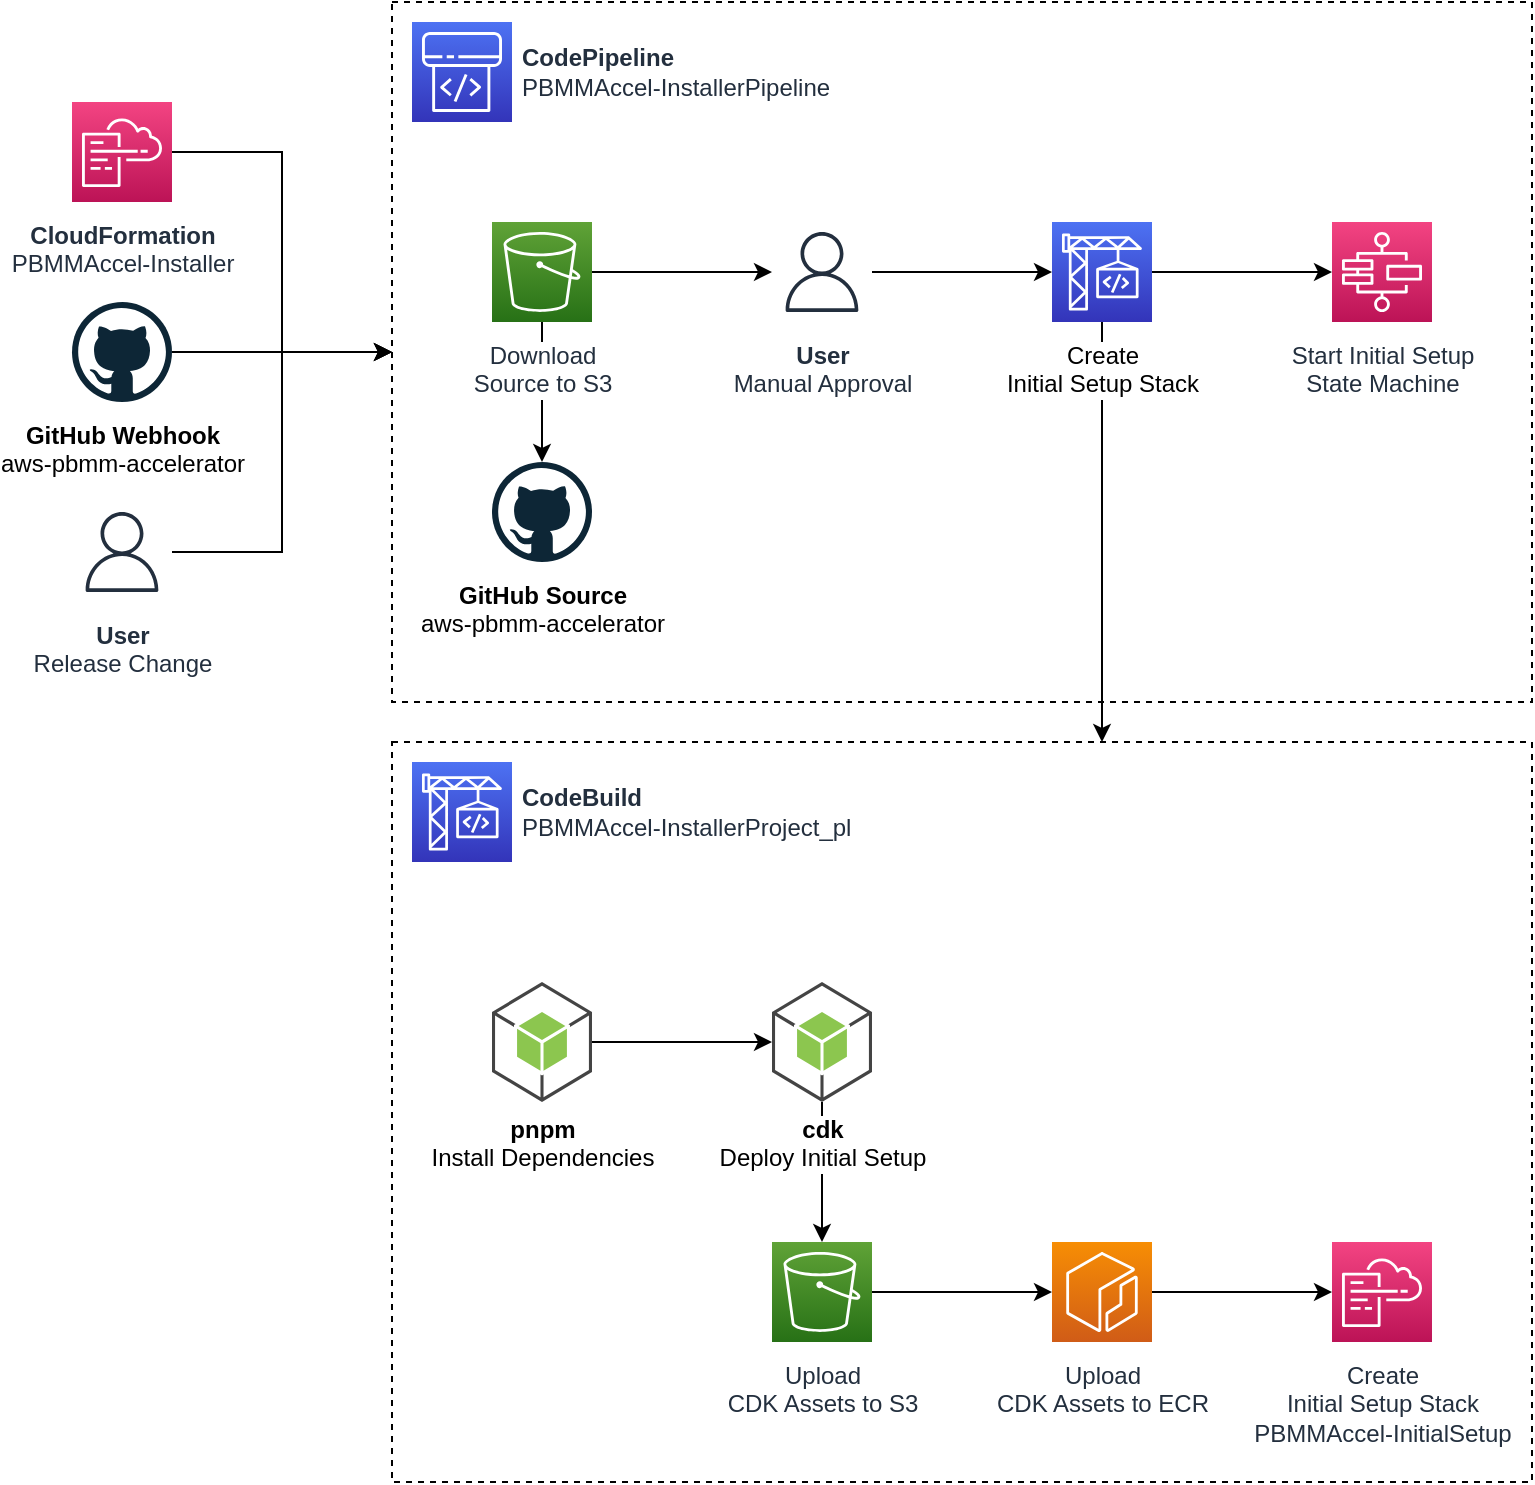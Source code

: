 <mxfile version="13.1.3">
    <diagram id="6hGFLwfOUW9BJ-s0fimq" name="Installer">
        <mxGraphModel dx="1675" dy="1137" grid="1" gridSize="10" guides="1" tooltips="1" connect="1" arrows="1" fold="1" page="0" pageScale="1" pageWidth="827" pageHeight="1169" background="none" math="0" shadow="0">
            <root>
                <mxCell id="0"/>
                <mxCell id="1" parent="0"/>
                <mxCell id="23" value="" style="rounded=0;whiteSpace=wrap;html=1;dashed=1;labelBackgroundColor=none;fillColor=none;spacing=5;" parent="1" vertex="1">
                    <mxGeometry x="200" y="50" width="570" height="350" as="geometry"/>
                </mxCell>
                <mxCell id="40" value="" style="rounded=0;whiteSpace=wrap;html=1;dashed=1;labelBackgroundColor=none;fillColor=none;spacing=5;" parent="1" vertex="1">
                    <mxGeometry x="200" y="420" width="570" height="370" as="geometry"/>
                </mxCell>
                <mxCell id="46" style="edgeStyle=elbowEdgeStyle;rounded=0;orthogonalLoop=1;jettySize=auto;html=1;fontColor=#000000;" parent="1" source="17" target="40" edge="1">
                    <mxGeometry relative="1" as="geometry">
                        <Array as="points">
                            <mxPoint x="555" y="380"/>
                        </Array>
                    </mxGeometry>
                </mxCell>
                <mxCell id="25" style="edgeStyle=orthogonalEdgeStyle;rounded=0;orthogonalLoop=1;jettySize=auto;html=1;entryX=0;entryY=0.5;entryDx=0;entryDy=0;" parent="1" source="6" target="23" edge="1">
                    <mxGeometry relative="1" as="geometry"/>
                </mxCell>
                <mxCell id="6" value="&lt;b&gt;GitHub Webhook&lt;/b&gt;&lt;br&gt;aws-pbmm-accelerator" style="dashed=0;outlineConnect=0;html=1;align=center;labelPosition=center;verticalLabelPosition=bottom;verticalAlign=top;shape=mxgraph.weblogos.github;spacing=5;" parent="1" vertex="1">
                    <mxGeometry x="40" y="200" width="50" height="50" as="geometry"/>
                </mxCell>
                <mxCell id="26" style="edgeStyle=orthogonalEdgeStyle;rounded=0;orthogonalLoop=1;jettySize=auto;html=1;entryX=0;entryY=0.5;entryDx=0;entryDy=0;" parent="1" source="7" target="23" edge="1">
                    <mxGeometry relative="1" as="geometry"/>
                </mxCell>
                <mxCell id="7" value="User&lt;br&gt;&lt;span style=&quot;font-weight: normal&quot;&gt;Release Change&lt;/span&gt;" style="outlineConnect=0;fontColor=#232F3E;gradientColor=none;strokeColor=#232F3E;fillColor=#ffffff;dashed=0;verticalLabelPosition=bottom;verticalAlign=top;align=center;html=1;fontSize=12;fontStyle=1;aspect=fixed;shape=mxgraph.aws4.resourceIcon;resIcon=mxgraph.aws4.user;spacing=5;" parent="1" vertex="1">
                    <mxGeometry x="40" y="300" width="50" height="50" as="geometry"/>
                </mxCell>
                <mxCell id="24" style="edgeStyle=orthogonalEdgeStyle;rounded=0;orthogonalLoop=1;jettySize=auto;html=1;entryX=0;entryY=0.5;entryDx=0;entryDy=0;" parent="1" source="8" target="23" edge="1">
                    <mxGeometry relative="1" as="geometry"/>
                </mxCell>
                <mxCell id="8" value="&lt;b&gt;CloudFormation&lt;/b&gt;&lt;br&gt;PBMMAccel-Installer" style="outlineConnect=0;fontColor=#232F3E;gradientColor=#F34482;gradientDirection=north;fillColor=#BC1356;strokeColor=#ffffff;dashed=0;verticalLabelPosition=bottom;verticalAlign=top;align=center;html=1;fontSize=12;fontStyle=0;aspect=fixed;shape=mxgraph.aws4.resourceIcon;resIcon=mxgraph.aws4.cloudformation;spacing=5;" parent="1" vertex="1">
                    <mxGeometry x="40" y="100" width="50" height="50" as="geometry"/>
                </mxCell>
                <mxCell id="2" value="&lt;b&gt;CodePipeline&lt;/b&gt;&lt;br&gt;PBMMAccel-InstallerPipeline" style="outlineConnect=0;fontColor=#232F3E;gradientColor=#4D72F3;gradientDirection=north;fillColor=#3334B9;strokeColor=#ffffff;dashed=0;verticalLabelPosition=middle;verticalAlign=middle;align=left;html=1;fontSize=12;fontStyle=0;aspect=fixed;shape=mxgraph.aws4.resourceIcon;resIcon=mxgraph.aws4.codepipeline;labelPosition=right;spacing=5;" parent="1" vertex="1">
                    <mxGeometry x="210" y="60" width="50" height="50" as="geometry"/>
                </mxCell>
                <mxCell id="5" value="&lt;span&gt;Start Initial Setup&lt;br&gt;State Machine&lt;br&gt;&lt;/span&gt;" style="outlineConnect=0;fontColor=#232F3E;gradientColor=#F34482;gradientDirection=north;fillColor=#BC1356;strokeColor=#ffffff;dashed=0;verticalLabelPosition=bottom;verticalAlign=top;align=center;html=1;fontSize=12;fontStyle=0;aspect=fixed;shape=mxgraph.aws4.resourceIcon;resIcon=mxgraph.aws4.step_functions;spacing=5;" parent="1" vertex="1">
                    <mxGeometry x="670" y="160" width="50" height="50" as="geometry"/>
                </mxCell>
                <mxCell id="9" value="&lt;b&gt;GitHub Source&lt;/b&gt;&lt;br&gt;aws-pbmm-accelerator" style="dashed=0;outlineConnect=0;html=1;align=center;labelPosition=center;verticalLabelPosition=bottom;verticalAlign=top;shape=mxgraph.weblogos.github;spacing=5;" parent="1" vertex="1">
                    <mxGeometry x="250" y="280" width="50" height="50" as="geometry"/>
                </mxCell>
                <mxCell id="10" style="edgeStyle=orthogonalEdgeStyle;rounded=0;orthogonalLoop=1;jettySize=auto;html=1;" parent="1" source="4" target="9" edge="1">
                    <mxGeometry relative="1" as="geometry"/>
                </mxCell>
                <mxCell id="11" value="User&lt;br&gt;&lt;span style=&quot;font-weight: normal&quot;&gt;Manual Approval&lt;/span&gt;" style="outlineConnect=0;fontColor=#232F3E;gradientColor=none;strokeColor=#232F3E;fillColor=#ffffff;dashed=0;verticalLabelPosition=bottom;verticalAlign=top;align=center;html=1;fontSize=12;fontStyle=1;aspect=fixed;shape=mxgraph.aws4.resourceIcon;resIcon=mxgraph.aws4.user;spacing=5;" parent="1" vertex="1">
                    <mxGeometry x="390" y="160" width="50" height="50" as="geometry"/>
                </mxCell>
                <mxCell id="14" style="edgeStyle=orthogonalEdgeStyle;rounded=0;orthogonalLoop=1;jettySize=auto;html=1;" parent="1" source="4" target="11" edge="1">
                    <mxGeometry relative="1" as="geometry"/>
                </mxCell>
                <mxCell id="19" style="edgeStyle=orthogonalEdgeStyle;rounded=0;orthogonalLoop=1;jettySize=auto;html=1;" parent="1" source="17" target="5" edge="1">
                    <mxGeometry relative="1" as="geometry"/>
                </mxCell>
                <mxCell id="18" style="edgeStyle=orthogonalEdgeStyle;rounded=0;orthogonalLoop=1;jettySize=auto;html=1;" parent="1" source="11" target="17" edge="1">
                    <mxGeometry relative="1" as="geometry"/>
                </mxCell>
                <mxCell id="4" value="&lt;span&gt;Download&lt;br&gt;Source to S3&lt;br&gt;&lt;/span&gt;" style="outlineConnect=0;fontColor=#232F3E;gradientColor=#60A337;gradientDirection=north;fillColor=#277116;strokeColor=#ffffff;dashed=0;verticalLabelPosition=bottom;verticalAlign=top;align=center;html=1;fontSize=12;fontStyle=0;aspect=fixed;shape=mxgraph.aws4.resourceIcon;resIcon=mxgraph.aws4.s3;labelPosition=center;labelBackgroundColor=#ffffff;spacing=5;" parent="1" vertex="1">
                    <mxGeometry x="250" y="160" width="50" height="50" as="geometry"/>
                </mxCell>
                <mxCell id="17" value="&lt;span&gt;Create&lt;br&gt;Initial Setup Stack&lt;br&gt;&lt;/span&gt;" style="outlineConnect=0;fontColor=#000000;gradientColor=#4D72F3;gradientDirection=north;fillColor=#3334B9;strokeColor=#ffffff;dashed=0;verticalLabelPosition=bottom;verticalAlign=top;align=center;html=1;fontSize=12;fontStyle=0;aspect=fixed;shape=mxgraph.aws4.resourceIcon;resIcon=mxgraph.aws4.codebuild;spacing=5;labelBackgroundColor=#ffffff;labelBorderColor=none;" parent="1" vertex="1">
                    <mxGeometry x="530" y="160" width="50" height="50" as="geometry"/>
                </mxCell>
                <mxCell id="3" value="&lt;b&gt;CodeBuild&lt;/b&gt;&lt;br&gt;PBMMAccel-InstallerProject_pl" style="outlineConnect=0;fontColor=#232F3E;gradientColor=#4D72F3;gradientDirection=north;fillColor=#3334B9;strokeColor=#ffffff;dashed=0;verticalLabelPosition=middle;verticalAlign=middle;align=left;html=1;fontSize=12;fontStyle=0;aspect=fixed;shape=mxgraph.aws4.resourceIcon;resIcon=mxgraph.aws4.codebuild;labelPosition=right;spacing=5;" parent="1" vertex="1">
                    <mxGeometry x="210" y="430" width="50" height="50" as="geometry"/>
                </mxCell>
                <mxCell id="44" value="&lt;b&gt;pnpm&lt;/b&gt;&lt;br&gt;Install Dependencies" style="outlineConnect=0;dashed=0;verticalLabelPosition=bottom;verticalAlign=top;align=center;html=1;shape=mxgraph.aws3.android;fillColor=#8CC64F;gradientColor=none;labelBackgroundColor=#ffffff;fontColor=#000000;" parent="1" vertex="1">
                    <mxGeometry x="250" y="540" width="50" height="60" as="geometry"/>
                </mxCell>
                <mxCell id="65" style="edgeStyle=orthogonalEdgeStyle;rounded=0;orthogonalLoop=1;jettySize=auto;html=1;" parent="1" source="45" target="63" edge="1">
                    <mxGeometry relative="1" as="geometry"/>
                </mxCell>
                <mxCell id="45" value="&lt;b&gt;cdk&lt;/b&gt;&lt;br&gt;Deploy Initial Setup" style="outlineConnect=0;dashed=0;verticalLabelPosition=bottom;verticalAlign=top;align=center;html=1;shape=mxgraph.aws3.android;fillColor=#8CC64F;gradientColor=none;labelBackgroundColor=#ffffff;fontColor=#000000;" parent="1" vertex="1">
                    <mxGeometry x="390" y="540" width="50" height="60" as="geometry"/>
                </mxCell>
                <mxCell id="47" value="Create&lt;br&gt;Initial Setup Stack&lt;br&gt;PBMMAccel-InitialSetup" style="outlineConnect=0;fontColor=#232F3E;gradientColor=#F34482;gradientDirection=north;fillColor=#BC1356;strokeColor=#ffffff;dashed=0;verticalLabelPosition=bottom;verticalAlign=top;align=center;html=1;fontSize=12;fontStyle=0;aspect=fixed;shape=mxgraph.aws4.resourceIcon;resIcon=mxgraph.aws4.cloudformation;spacing=5;" parent="1" vertex="1">
                    <mxGeometry x="670" y="670" width="50" height="50" as="geometry"/>
                </mxCell>
                <mxCell id="49" style="edgeStyle=elbowEdgeStyle;rounded=0;orthogonalLoop=1;jettySize=auto;html=1;fontColor=#000000;" parent="1" source="44" target="45" edge="1">
                    <mxGeometry relative="1" as="geometry"/>
                </mxCell>
                <mxCell id="66" style="edgeStyle=orthogonalEdgeStyle;rounded=0;orthogonalLoop=1;jettySize=auto;html=1;" parent="1" source="63" target="64" edge="1">
                    <mxGeometry relative="1" as="geometry"/>
                </mxCell>
                <mxCell id="63" value="&lt;span&gt;Upload&lt;br&gt;CDK Assets to S3&lt;br&gt;&lt;/span&gt;" style="outlineConnect=0;fontColor=#232F3E;gradientColor=#60A337;gradientDirection=north;fillColor=#277116;strokeColor=#ffffff;dashed=0;verticalLabelPosition=bottom;verticalAlign=top;align=center;html=1;fontSize=12;fontStyle=0;aspect=fixed;shape=mxgraph.aws4.resourceIcon;resIcon=mxgraph.aws4.s3;labelPosition=center;labelBackgroundColor=#ffffff;spacing=5;" parent="1" vertex="1">
                    <mxGeometry x="390" y="670" width="50" height="50" as="geometry"/>
                </mxCell>
                <mxCell id="67" style="edgeStyle=orthogonalEdgeStyle;rounded=0;orthogonalLoop=1;jettySize=auto;html=1;" parent="1" source="64" target="47" edge="1">
                    <mxGeometry relative="1" as="geometry"/>
                </mxCell>
                <mxCell id="64" value="Upload&lt;br&gt;CDK Assets to ECR" style="outlineConnect=0;fontColor=#232F3E;gradientColor=#F78E04;gradientDirection=north;fillColor=#D05C17;strokeColor=#ffffff;dashed=0;verticalLabelPosition=bottom;verticalAlign=top;align=center;html=1;fontSize=12;fontStyle=0;aspect=fixed;shape=mxgraph.aws4.resourceIcon;resIcon=mxgraph.aws4.ecr;spacing=5;" parent="1" vertex="1">
                    <mxGeometry x="530" y="670" width="50" height="50" as="geometry"/>
                </mxCell>
            </root>
        </mxGraphModel>
    </diagram>
</mxfile>